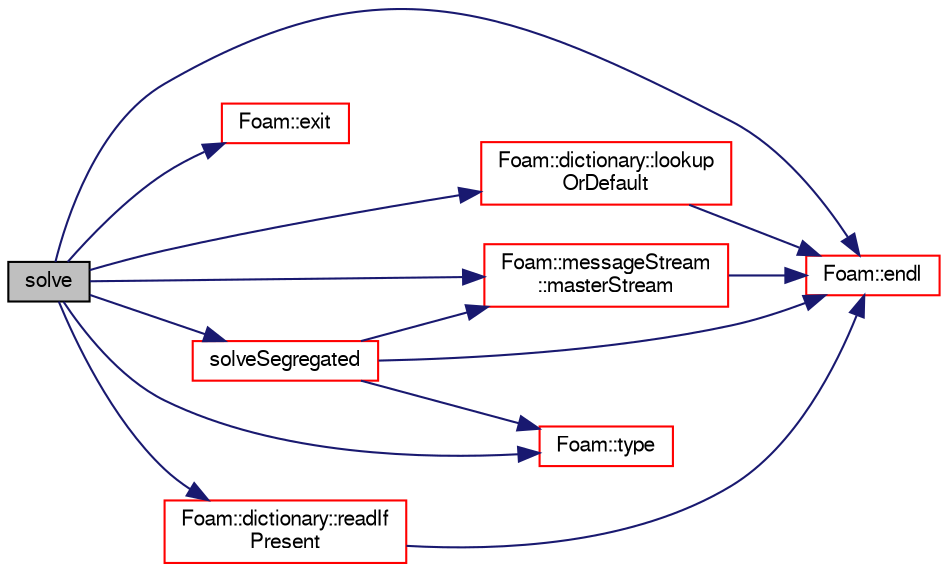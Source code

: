 digraph "solve"
{
  bgcolor="transparent";
  edge [fontname="FreeSans",fontsize="10",labelfontname="FreeSans",labelfontsize="10"];
  node [fontname="FreeSans",fontsize="10",shape=record];
  rankdir="LR";
  Node3538 [label="solve",height=0.2,width=0.4,color="black", fillcolor="grey75", style="filled", fontcolor="black"];
  Node3538 -> Node3539 [color="midnightblue",fontsize="10",style="solid",fontname="FreeSans"];
  Node3539 [label="Foam::endl",height=0.2,width=0.4,color="red",URL="$a21124.html#a2db8fe02a0d3909e9351bb4275b23ce4",tooltip="Add newline and flush stream. "];
  Node3538 -> Node3541 [color="midnightblue",fontsize="10",style="solid",fontname="FreeSans"];
  Node3541 [label="Foam::exit",height=0.2,width=0.4,color="red",URL="$a21124.html#a06ca7250d8e89caf05243ec094843642"];
  Node3538 -> Node3586 [color="midnightblue",fontsize="10",style="solid",fontname="FreeSans"];
  Node3586 [label="Foam::dictionary::lookup\lOrDefault",height=0.2,width=0.4,color="red",URL="$a26014.html#a69ee064dcc6d649df523e02e5c242922",tooltip="Find and return a T,. "];
  Node3586 -> Node3539 [color="midnightblue",fontsize="10",style="solid",fontname="FreeSans"];
  Node3538 -> Node3591 [color="midnightblue",fontsize="10",style="solid",fontname="FreeSans"];
  Node3591 [label="Foam::messageStream\l::masterStream",height=0.2,width=0.4,color="red",URL="$a26098.html#a0edcebd1d86ac65765e16f155d17b351",tooltip="Convert to OSstream. "];
  Node3591 -> Node3539 [color="midnightblue",fontsize="10",style="solid",fontname="FreeSans"];
  Node3538 -> Node3589 [color="midnightblue",fontsize="10",style="solid",fontname="FreeSans"];
  Node3589 [label="Foam::dictionary::readIf\lPresent",height=0.2,width=0.4,color="red",URL="$a26014.html#ad4bd008e6ee208313f2c3a963ee1170d",tooltip="Find an entry if present, and assign to T. "];
  Node3589 -> Node3539 [color="midnightblue",fontsize="10",style="solid",fontname="FreeSans"];
  Node3538 -> Node3595 [color="midnightblue",fontsize="10",style="solid",fontname="FreeSans"];
  Node3595 [label="solveSegregated",height=0.2,width=0.4,color="red",URL="$a22358.html#a8946f39b00e81fb5741058ddf6e05dbf",tooltip="Solve segregated returning the solution statistics. "];
  Node3595 -> Node3591 [color="midnightblue",fontsize="10",style="solid",fontname="FreeSans"];
  Node3595 -> Node3539 [color="midnightblue",fontsize="10",style="solid",fontname="FreeSans"];
  Node3595 -> Node3604 [color="midnightblue",fontsize="10",style="solid",fontname="FreeSans"];
  Node3604 [label="Foam::type",height=0.2,width=0.4,color="red",URL="$a21124.html#aec48583af672626378f501eb9fc32cd1",tooltip="Return the file type: DIRECTORY or FILE. "];
  Node3538 -> Node3604 [color="midnightblue",fontsize="10",style="solid",fontname="FreeSans"];
}
